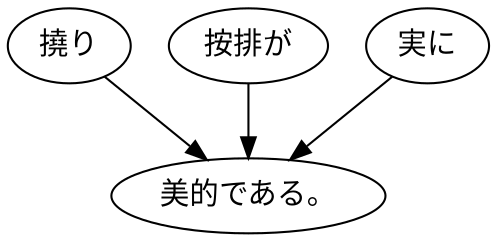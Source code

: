 digraph graph1083 {
	node0 [label="撓り"];
	node1 [label="按排が"];
	node2 [label="実に"];
	node3 [label="美的である。"];
	node0 -> node3;
	node1 -> node3;
	node2 -> node3;
}
